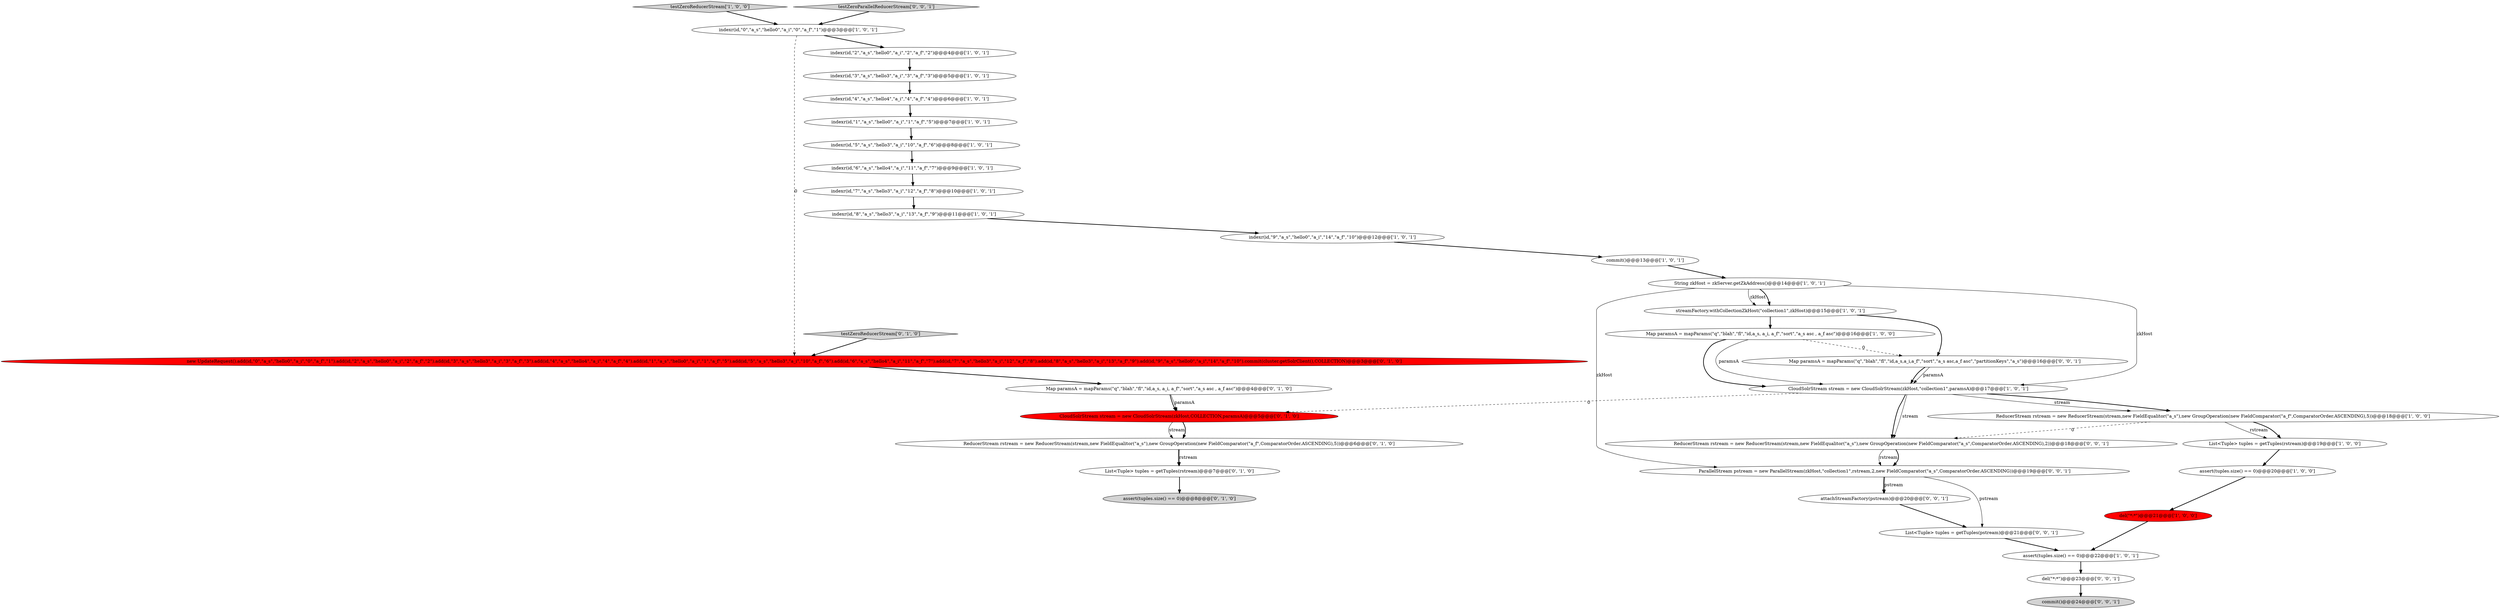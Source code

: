 digraph {
27 [style = filled, label = "List<Tuple> tuples = getTuples(rstream)@@@7@@@['0', '1', '0']", fillcolor = white, shape = ellipse image = "AAA0AAABBB2BBB"];
25 [style = filled, label = "Map paramsA = mapParams(\"q\",\"blah\",\"fl\",\"id,a_s, a_i, a_f\",\"sort\",\"a_s asc , a_f asc\")@@@4@@@['0', '1', '0']", fillcolor = white, shape = ellipse image = "AAA0AAABBB2BBB"];
4 [style = filled, label = "indexr(id,\"4\",\"a_s\",\"hello4\",\"a_i\",\"4\",\"a_f\",\"4\")@@@6@@@['1', '0', '1']", fillcolor = white, shape = ellipse image = "AAA0AAABBB1BBB"];
8 [style = filled, label = "indexr(id,\"8\",\"a_s\",\"hello3\",\"a_i\",\"13\",\"a_f\",\"9\")@@@11@@@['1', '0', '1']", fillcolor = white, shape = ellipse image = "AAA0AAABBB1BBB"];
14 [style = filled, label = "indexr(id,\"5\",\"a_s\",\"hello3\",\"a_i\",\"10\",\"a_f\",\"6\")@@@8@@@['1', '0', '1']", fillcolor = white, shape = ellipse image = "AAA0AAABBB1BBB"];
5 [style = filled, label = "ReducerStream rstream = new ReducerStream(stream,new FieldEqualitor(\"a_s\"),new GroupOperation(new FieldComparator(\"a_f\",ComparatorOrder.ASCENDING),5))@@@18@@@['1', '0', '0']", fillcolor = white, shape = ellipse image = "AAA0AAABBB1BBB"];
12 [style = filled, label = "String zkHost = zkServer.getZkAddress()@@@14@@@['1', '0', '1']", fillcolor = white, shape = ellipse image = "AAA0AAABBB1BBB"];
15 [style = filled, label = "List<Tuple> tuples = getTuples(rstream)@@@19@@@['1', '0', '0']", fillcolor = white, shape = ellipse image = "AAA0AAABBB1BBB"];
7 [style = filled, label = "indexr(id,\"0\",\"a_s\",\"hello0\",\"a_i\",\"0\",\"a_f\",\"1\")@@@3@@@['1', '0', '1']", fillcolor = white, shape = ellipse image = "AAA0AAABBB1BBB"];
23 [style = filled, label = "CloudSolrStream stream = new CloudSolrStream(zkHost,COLLECTION,paramsA)@@@5@@@['0', '1', '0']", fillcolor = red, shape = ellipse image = "AAA1AAABBB2BBB"];
11 [style = filled, label = "assert(tuples.size() == 0)@@@22@@@['1', '0', '1']", fillcolor = white, shape = ellipse image = "AAA0AAABBB1BBB"];
2 [style = filled, label = "streamFactory.withCollectionZkHost(\"collection1\",zkHost)@@@15@@@['1', '0', '1']", fillcolor = white, shape = ellipse image = "AAA0AAABBB1BBB"];
18 [style = filled, label = "indexr(id,\"1\",\"a_s\",\"hello0\",\"a_i\",\"1\",\"a_f\",\"5\")@@@7@@@['1', '0', '1']", fillcolor = white, shape = ellipse image = "AAA0AAABBB1BBB"];
20 [style = filled, label = "assert(tuples.size() == 0)@@@20@@@['1', '0', '0']", fillcolor = white, shape = ellipse image = "AAA0AAABBB1BBB"];
10 [style = filled, label = "indexr(id,\"3\",\"a_s\",\"hello3\",\"a_i\",\"3\",\"a_f\",\"3\")@@@5@@@['1', '0', '1']", fillcolor = white, shape = ellipse image = "AAA0AAABBB1BBB"];
3 [style = filled, label = "Map paramsA = mapParams(\"q\",\"blah\",\"fl\",\"id,a_s, a_i, a_f\",\"sort\",\"a_s asc , a_f asc\")@@@16@@@['1', '0', '0']", fillcolor = white, shape = ellipse image = "AAA0AAABBB1BBB"];
30 [style = filled, label = "List<Tuple> tuples = getTuples(pstream)@@@21@@@['0', '0', '1']", fillcolor = white, shape = ellipse image = "AAA0AAABBB3BBB"];
6 [style = filled, label = "del(\"*:*\")@@@21@@@['1', '0', '0']", fillcolor = red, shape = ellipse image = "AAA1AAABBB1BBB"];
29 [style = filled, label = "ReducerStream rstream = new ReducerStream(stream,new FieldEqualitor(\"a_s\"),new GroupOperation(new FieldComparator(\"a_s\",ComparatorOrder.ASCENDING),2))@@@18@@@['0', '0', '1']", fillcolor = white, shape = ellipse image = "AAA0AAABBB3BBB"];
0 [style = filled, label = "commit()@@@13@@@['1', '0', '1']", fillcolor = white, shape = ellipse image = "AAA0AAABBB1BBB"];
1 [style = filled, label = "CloudSolrStream stream = new CloudSolrStream(zkHost,\"collection1\",paramsA)@@@17@@@['1', '0', '1']", fillcolor = white, shape = ellipse image = "AAA0AAABBB1BBB"];
21 [style = filled, label = "new UpdateRequest().add(id,\"0\",\"a_s\",\"hello0\",\"a_i\",\"0\",\"a_f\",\"1\").add(id,\"2\",\"a_s\",\"hello0\",\"a_i\",\"2\",\"a_f\",\"2\").add(id,\"3\",\"a_s\",\"hello3\",\"a_i\",\"3\",\"a_f\",\"3\").add(id,\"4\",\"a_s\",\"hello4\",\"a_i\",\"4\",\"a_f\",\"4\").add(id,\"1\",\"a_s\",\"hello0\",\"a_i\",\"1\",\"a_f\",\"5\").add(id,\"5\",\"a_s\",\"hello3\",\"a_i\",\"10\",\"a_f\",\"6\").add(id,\"6\",\"a_s\",\"hello4\",\"a_i\",\"11\",\"a_f\",\"7\").add(id,\"7\",\"a_s\",\"hello3\",\"a_i\",\"12\",\"a_f\",\"8\").add(id,\"8\",\"a_s\",\"hello3\",\"a_i\",\"13\",\"a_f\",\"9\").add(id,\"9\",\"a_s\",\"hello0\",\"a_i\",\"14\",\"a_f\",\"10\").commit(cluster.getSolrClient(),COLLECTION)@@@3@@@['0', '1', '0']", fillcolor = red, shape = ellipse image = "AAA1AAABBB2BBB"];
35 [style = filled, label = "commit()@@@24@@@['0', '0', '1']", fillcolor = lightgray, shape = ellipse image = "AAA0AAABBB3BBB"];
9 [style = filled, label = "indexr(id,\"2\",\"a_s\",\"hello0\",\"a_i\",\"2\",\"a_f\",\"2\")@@@4@@@['1', '0', '1']", fillcolor = white, shape = ellipse image = "AAA0AAABBB1BBB"];
17 [style = filled, label = "testZeroReducerStream['1', '0', '0']", fillcolor = lightgray, shape = diamond image = "AAA0AAABBB1BBB"];
19 [style = filled, label = "indexr(id,\"6\",\"a_s\",\"hello4\",\"a_i\",\"11\",\"a_f\",\"7\")@@@9@@@['1', '0', '1']", fillcolor = white, shape = ellipse image = "AAA0AAABBB1BBB"];
34 [style = filled, label = "ParallelStream pstream = new ParallelStream(zkHost,\"collection1\",rstream,2,new FieldComparator(\"a_s\",ComparatorOrder.ASCENDING))@@@19@@@['0', '0', '1']", fillcolor = white, shape = ellipse image = "AAA0AAABBB3BBB"];
22 [style = filled, label = "testZeroReducerStream['0', '1', '0']", fillcolor = lightgray, shape = diamond image = "AAA0AAABBB2BBB"];
33 [style = filled, label = "del(\"*:*\")@@@23@@@['0', '0', '1']", fillcolor = white, shape = ellipse image = "AAA0AAABBB3BBB"];
26 [style = filled, label = "ReducerStream rstream = new ReducerStream(stream,new FieldEqualitor(\"a_s\"),new GroupOperation(new FieldComparator(\"a_f\",ComparatorOrder.ASCENDING),5))@@@6@@@['0', '1', '0']", fillcolor = white, shape = ellipse image = "AAA0AAABBB2BBB"];
24 [style = filled, label = "assert(tuples.size() == 0)@@@8@@@['0', '1', '0']", fillcolor = lightgray, shape = ellipse image = "AAA0AAABBB2BBB"];
31 [style = filled, label = "Map paramsA = mapParams(\"q\",\"blah\",\"fl\",\"id,a_s,a_i,a_f\",\"sort\",\"a_s asc,a_f asc\",\"partitionKeys\",\"a_s\")@@@16@@@['0', '0', '1']", fillcolor = white, shape = ellipse image = "AAA0AAABBB3BBB"];
13 [style = filled, label = "indexr(id,\"7\",\"a_s\",\"hello3\",\"a_i\",\"12\",\"a_f\",\"8\")@@@10@@@['1', '0', '1']", fillcolor = white, shape = ellipse image = "AAA0AAABBB1BBB"];
16 [style = filled, label = "indexr(id,\"9\",\"a_s\",\"hello0\",\"a_i\",\"14\",\"a_f\",\"10\")@@@12@@@['1', '0', '1']", fillcolor = white, shape = ellipse image = "AAA0AAABBB1BBB"];
32 [style = filled, label = "testZeroParallelReducerStream['0', '0', '1']", fillcolor = lightgray, shape = diamond image = "AAA0AAABBB3BBB"];
28 [style = filled, label = "attachStreamFactory(pstream)@@@20@@@['0', '0', '1']", fillcolor = white, shape = ellipse image = "AAA0AAABBB3BBB"];
1->5 [style = bold, label=""];
8->16 [style = bold, label=""];
16->0 [style = bold, label=""];
33->35 [style = bold, label=""];
29->34 [style = solid, label="rstream"];
7->21 [style = dashed, label="0"];
3->1 [style = bold, label=""];
28->30 [style = bold, label=""];
3->31 [style = dashed, label="0"];
25->23 [style = bold, label=""];
23->26 [style = solid, label="stream"];
0->12 [style = bold, label=""];
2->3 [style = bold, label=""];
5->15 [style = solid, label="rstream"];
23->26 [style = bold, label=""];
22->21 [style = bold, label=""];
5->15 [style = bold, label=""];
14->19 [style = bold, label=""];
34->28 [style = solid, label="pstream"];
4->18 [style = bold, label=""];
32->7 [style = bold, label=""];
31->1 [style = bold, label=""];
20->6 [style = bold, label=""];
9->10 [style = bold, label=""];
21->25 [style = bold, label=""];
29->34 [style = bold, label=""];
12->2 [style = solid, label="zkHost"];
5->29 [style = dashed, label="0"];
17->7 [style = bold, label=""];
7->9 [style = bold, label=""];
34->28 [style = bold, label=""];
25->23 [style = solid, label="paramsA"];
26->27 [style = bold, label=""];
12->2 [style = bold, label=""];
30->11 [style = bold, label=""];
34->30 [style = solid, label="pstream"];
19->13 [style = bold, label=""];
1->5 [style = solid, label="stream"];
15->20 [style = bold, label=""];
6->11 [style = bold, label=""];
3->1 [style = solid, label="paramsA"];
10->4 [style = bold, label=""];
11->33 [style = bold, label=""];
12->34 [style = solid, label="zkHost"];
27->24 [style = bold, label=""];
12->1 [style = solid, label="zkHost"];
1->29 [style = solid, label="stream"];
13->8 [style = bold, label=""];
1->29 [style = bold, label=""];
31->1 [style = solid, label="paramsA"];
26->27 [style = solid, label="rstream"];
1->23 [style = dashed, label="0"];
18->14 [style = bold, label=""];
2->31 [style = bold, label=""];
}
